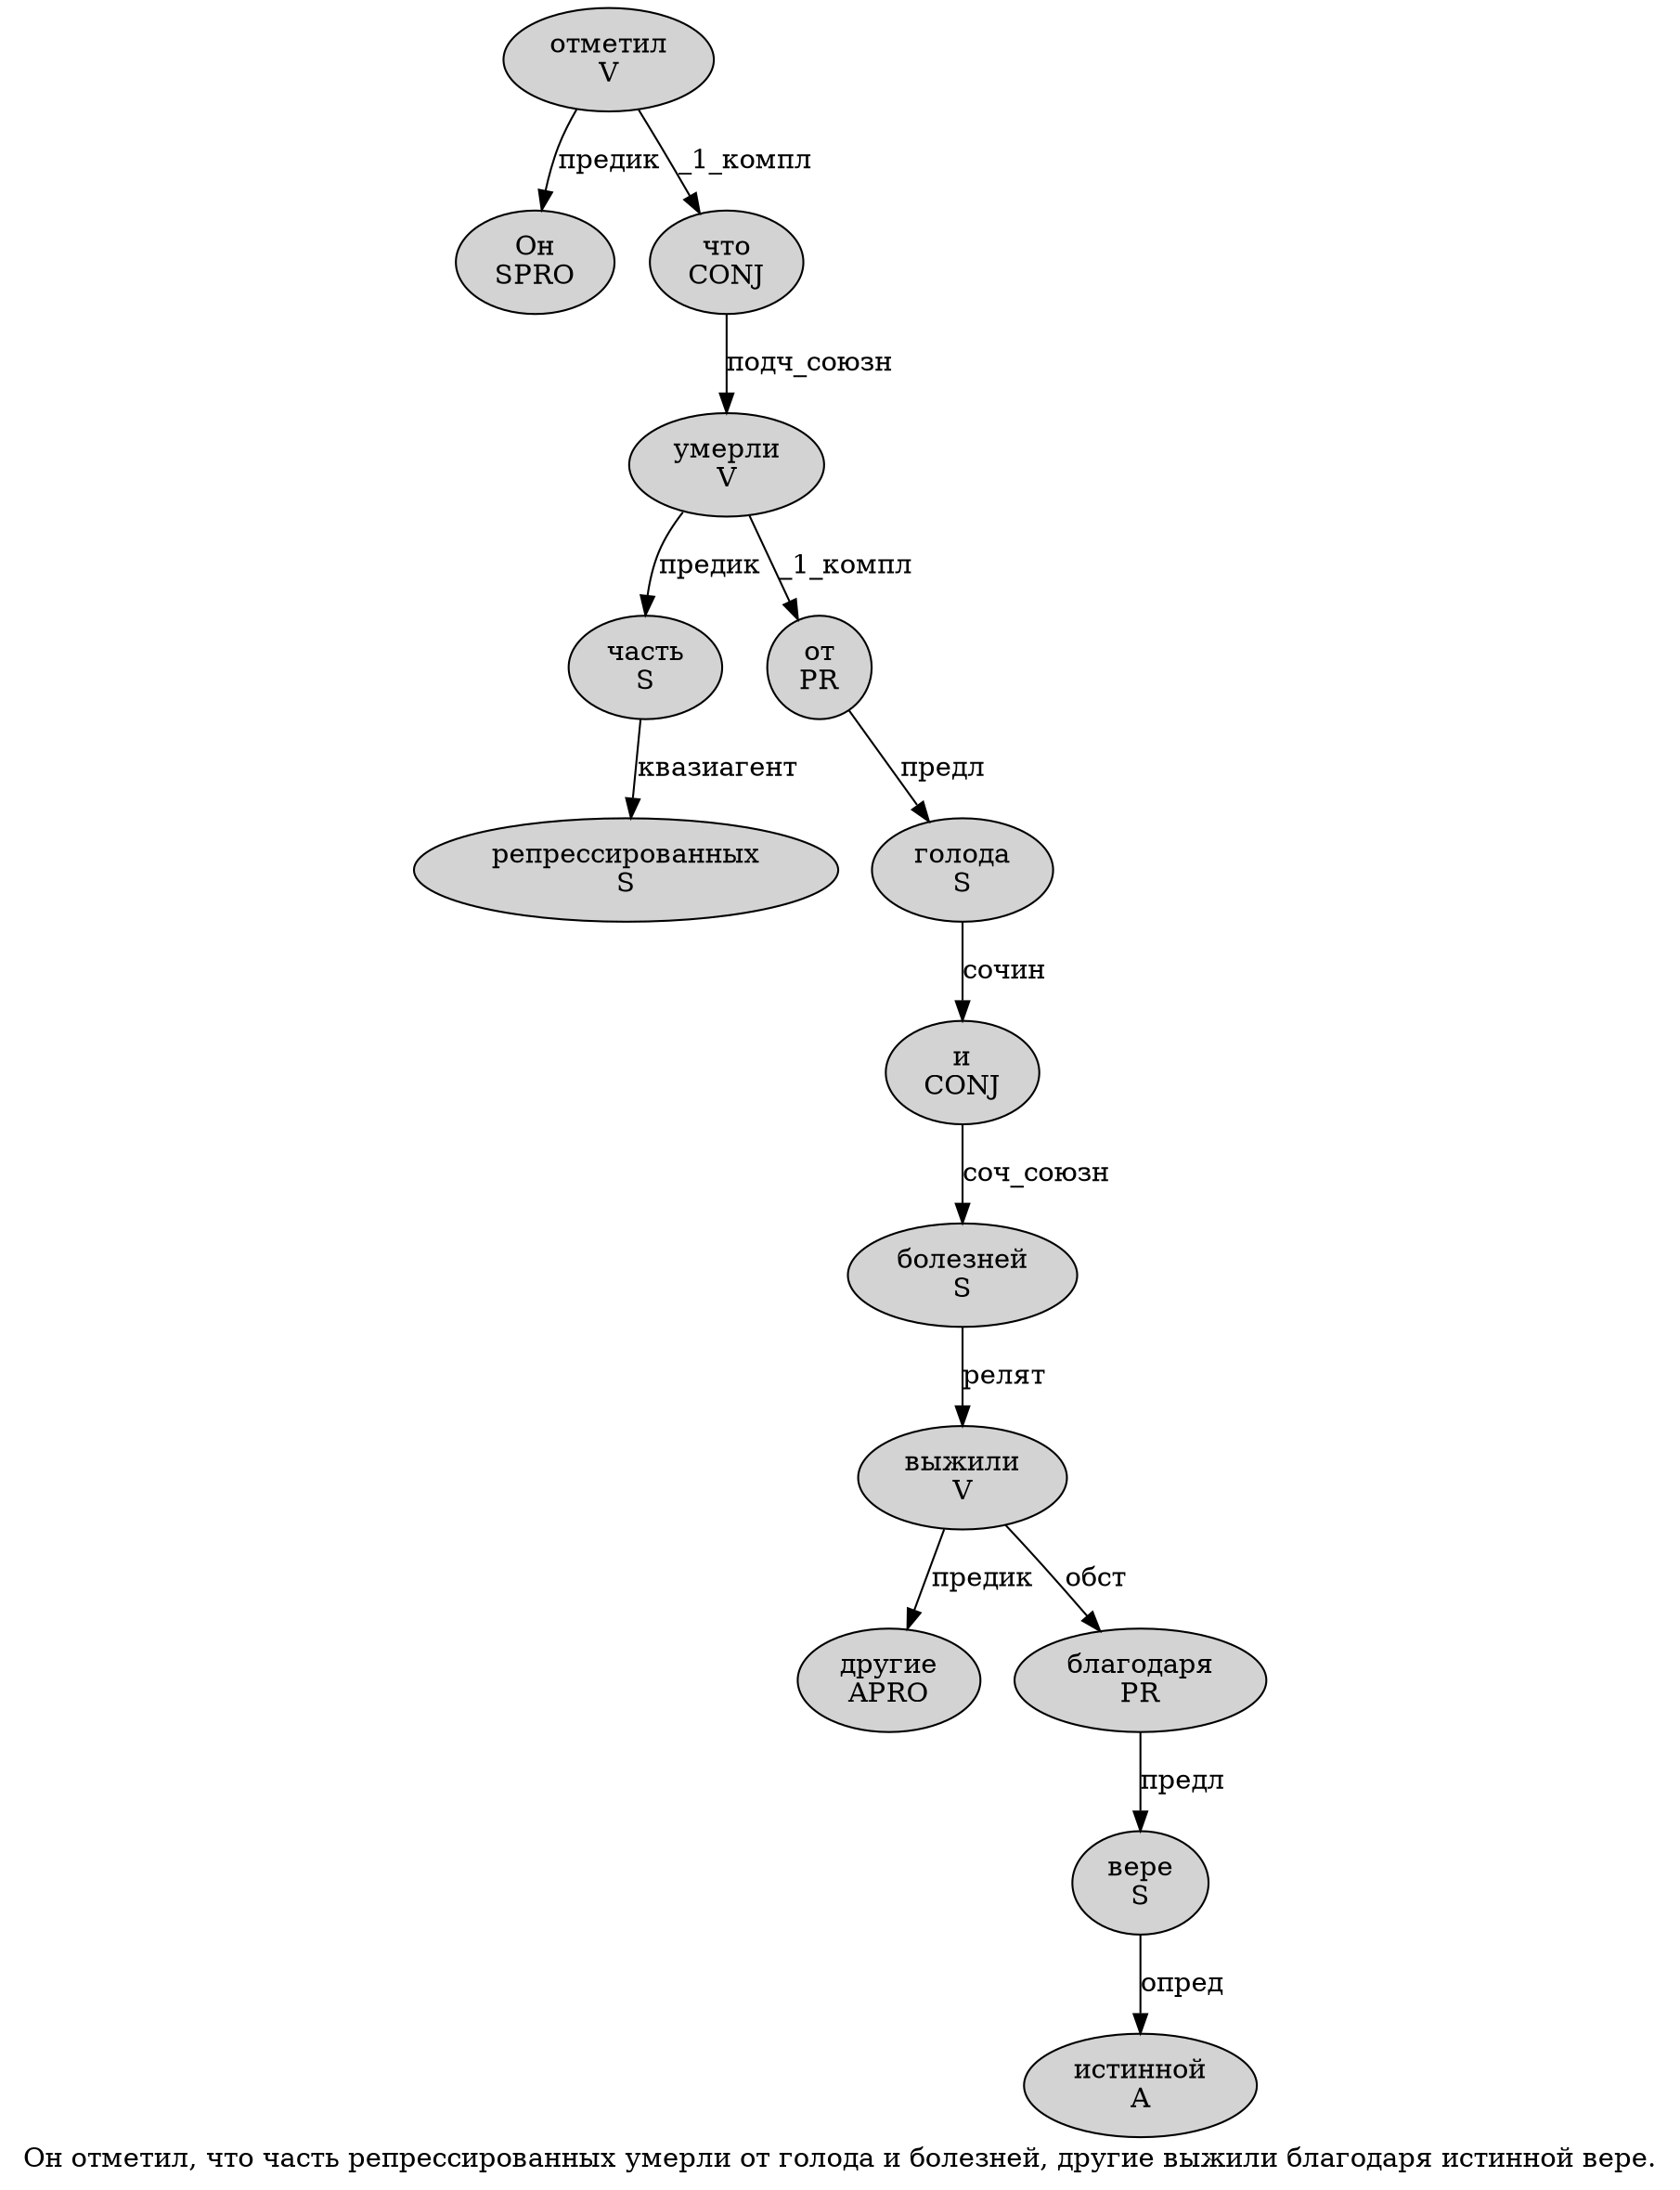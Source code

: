 digraph SENTENCE_429 {
	graph [label="Он отметил, что часть репрессированных умерли от голода и болезней, другие выжили благодаря истинной вере."]
	node [style=filled]
		0 [label="Он
SPRO" color="" fillcolor=lightgray penwidth=1 shape=ellipse]
		1 [label="отметил
V" color="" fillcolor=lightgray penwidth=1 shape=ellipse]
		3 [label="что
CONJ" color="" fillcolor=lightgray penwidth=1 shape=ellipse]
		4 [label="часть
S" color="" fillcolor=lightgray penwidth=1 shape=ellipse]
		5 [label="репрессированных
S" color="" fillcolor=lightgray penwidth=1 shape=ellipse]
		6 [label="умерли
V" color="" fillcolor=lightgray penwidth=1 shape=ellipse]
		7 [label="от
PR" color="" fillcolor=lightgray penwidth=1 shape=ellipse]
		8 [label="голода
S" color="" fillcolor=lightgray penwidth=1 shape=ellipse]
		9 [label="и
CONJ" color="" fillcolor=lightgray penwidth=1 shape=ellipse]
		10 [label="болезней
S" color="" fillcolor=lightgray penwidth=1 shape=ellipse]
		12 [label="другие
APRO" color="" fillcolor=lightgray penwidth=1 shape=ellipse]
		13 [label="выжили
V" color="" fillcolor=lightgray penwidth=1 shape=ellipse]
		14 [label="благодаря
PR" color="" fillcolor=lightgray penwidth=1 shape=ellipse]
		15 [label="истинной
A" color="" fillcolor=lightgray penwidth=1 shape=ellipse]
		16 [label="вере
S" color="" fillcolor=lightgray penwidth=1 shape=ellipse]
			1 -> 0 [label="предик"]
			1 -> 3 [label="_1_компл"]
			8 -> 9 [label="сочин"]
			13 -> 12 [label="предик"]
			13 -> 14 [label="обст"]
			9 -> 10 [label="соч_союзн"]
			3 -> 6 [label="подч_союзн"]
			7 -> 8 [label="предл"]
			4 -> 5 [label="квазиагент"]
			6 -> 4 [label="предик"]
			6 -> 7 [label="_1_компл"]
			14 -> 16 [label="предл"]
			16 -> 15 [label="опред"]
			10 -> 13 [label="релят"]
}